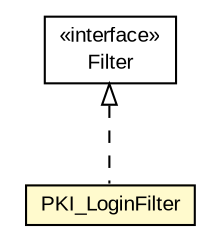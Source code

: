 #!/usr/local/bin/dot
#
# Class diagram 
# Generated by UMLGraph version R5_6-24-gf6e263 (http://www.umlgraph.org/)
#

digraph G {
	edge [fontname="arial",fontsize=10,labelfontname="arial",labelfontsize=10];
	node [fontname="arial",fontsize=10,shape=plaintext];
	nodesep=0.25;
	ranksep=0.5;
	// org.miloss.fgsms.auth.PKI_LoginFilter
	c809931 [label=<<table title="org.miloss.fgsms.auth.PKI_LoginFilter" border="0" cellborder="1" cellspacing="0" cellpadding="2" port="p" bgcolor="lemonChiffon" href="./PKI_LoginFilter.html">
		<tr><td><table border="0" cellspacing="0" cellpadding="1">
<tr><td align="center" balign="center"> PKI_LoginFilter </td></tr>
		</table></td></tr>
		</table>>, URL="./PKI_LoginFilter.html", fontname="arial", fontcolor="black", fontsize=10.0];
	//org.miloss.fgsms.auth.PKI_LoginFilter implements javax.servlet.Filter
	c810029:p -> c809931:p [dir=back,arrowtail=empty,style=dashed];
	// javax.servlet.Filter
	c810029 [label=<<table title="javax.servlet.Filter" border="0" cellborder="1" cellspacing="0" cellpadding="2" port="p" href="http://java.sun.com/j2se/1.4.2/docs/api/javax/servlet/Filter.html">
		<tr><td><table border="0" cellspacing="0" cellpadding="1">
<tr><td align="center" balign="center"> &#171;interface&#187; </td></tr>
<tr><td align="center" balign="center"> Filter </td></tr>
		</table></td></tr>
		</table>>, URL="http://java.sun.com/j2se/1.4.2/docs/api/javax/servlet/Filter.html", fontname="arial", fontcolor="black", fontsize=10.0];
}

